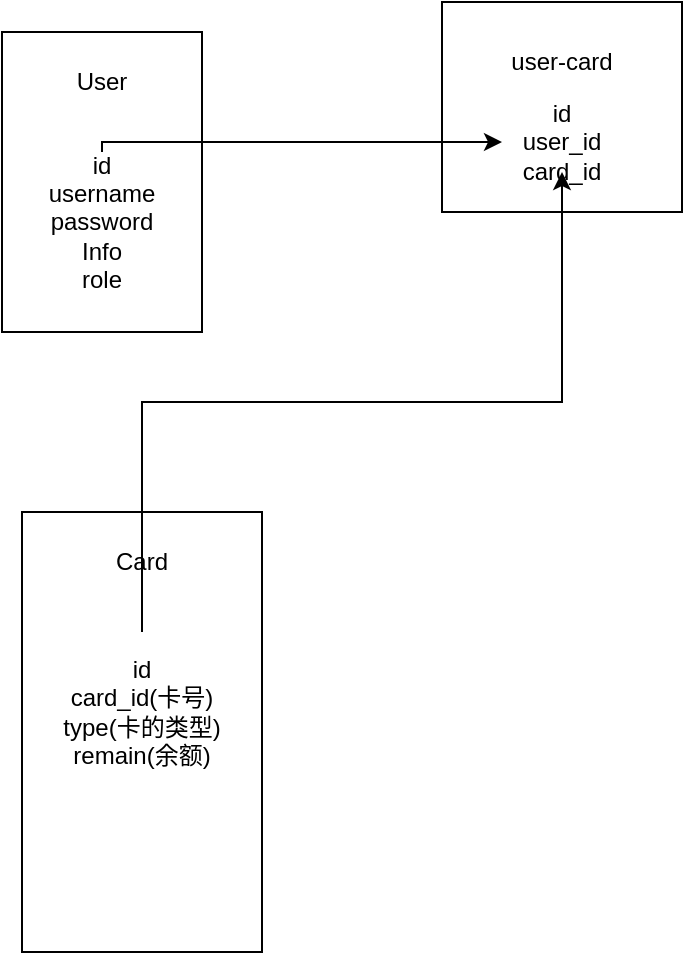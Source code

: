 <mxfile version="20.5.3" type="embed"><diagram id="RtH_9DsTVjVkzUmg-rFB" name="Page-1"><mxGraphModel dx="648" dy="569" grid="1" gridSize="10" guides="1" tooltips="1" connect="1" arrows="1" fold="1" page="1" pageScale="1" pageWidth="850" pageHeight="1100" math="0" shadow="0"><root><mxCell id="0"/><mxCell id="1" parent="0"/><mxCell id="9" value="" style="rounded=0;whiteSpace=wrap;html=1;" parent="1" vertex="1"><mxGeometry x="50" y="270" width="120" height="220" as="geometry"/></mxCell><mxCell id="11" value="id&lt;br&gt;card_id(卡号)&lt;br&gt;type(卡的类型)&lt;br&gt;remain(余额)" style="text;html=1;strokeColor=none;fillColor=none;align=center;verticalAlign=middle;whiteSpace=wrap;rounded=0;" vertex="1" parent="1"><mxGeometry x="60" y="330" width="100" height="80" as="geometry"/></mxCell><mxCell id="12" value="" style="rounded=0;whiteSpace=wrap;html=1;" vertex="1" parent="1"><mxGeometry x="260" y="15" width="120" height="105" as="geometry"/></mxCell><mxCell id="2" value="" style="rounded=0;whiteSpace=wrap;html=1;" parent="1" vertex="1"><mxGeometry x="40" y="30" width="100" height="150" as="geometry"/></mxCell><mxCell id="3" value="User" style="text;html=1;strokeColor=none;fillColor=none;align=center;verticalAlign=middle;whiteSpace=wrap;rounded=0;" parent="1" vertex="1"><mxGeometry x="60" y="40" width="60" height="30" as="geometry"/></mxCell><mxCell id="15" style="edgeStyle=orthogonalEdgeStyle;rounded=0;orthogonalLoop=1;jettySize=auto;html=1;exitX=0.5;exitY=0;exitDx=0;exitDy=0;entryX=0;entryY=0.5;entryDx=0;entryDy=0;" edge="1" parent="1" source="4" target="14"><mxGeometry relative="1" as="geometry"><Array as="points"><mxPoint x="90" y="85"/></Array></mxGeometry></mxCell><mxCell id="4" value="id&lt;br&gt;username&lt;br&gt;password&lt;br&gt;Info&lt;br&gt;role" style="text;html=1;strokeColor=none;fillColor=none;align=center;verticalAlign=middle;whiteSpace=wrap;rounded=0;" parent="1" vertex="1"><mxGeometry x="60" y="90" width="60" height="70" as="geometry"/></mxCell><mxCell id="10" value="Card" style="text;html=1;strokeColor=none;fillColor=none;align=center;verticalAlign=middle;whiteSpace=wrap;rounded=0;" vertex="1" parent="1"><mxGeometry x="80" y="280" width="60" height="30" as="geometry"/></mxCell><mxCell id="16" style="edgeStyle=orthogonalEdgeStyle;rounded=0;orthogonalLoop=1;jettySize=auto;html=1;exitX=0.5;exitY=0;exitDx=0;exitDy=0;" edge="1" parent="1" source="11" target="14"><mxGeometry relative="1" as="geometry"/></mxCell><mxCell id="13" value="user-card" style="text;html=1;strokeColor=none;fillColor=none;align=center;verticalAlign=middle;whiteSpace=wrap;rounded=0;" vertex="1" parent="1"><mxGeometry x="290" y="30" width="60" height="30" as="geometry"/></mxCell><mxCell id="14" value="id&lt;br&gt;user_id&lt;br&gt;card_id" style="text;html=1;strokeColor=none;fillColor=none;align=center;verticalAlign=middle;whiteSpace=wrap;rounded=0;" vertex="1" parent="1"><mxGeometry x="290" y="70" width="60" height="30" as="geometry"/></mxCell></root></mxGraphModel></diagram></mxfile>